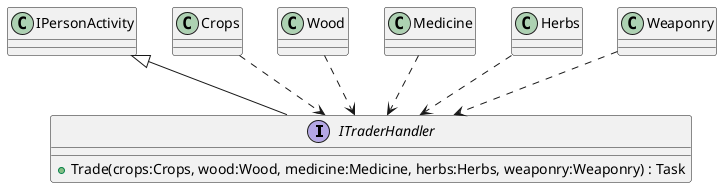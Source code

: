 @startuml
interface ITraderHandler {
    + Trade(crops:Crops, wood:Wood, medicine:Medicine, herbs:Herbs, weaponry:Weaponry) : Task
}
IPersonActivity <|-- ITraderHandler
Crops ..> ITraderHandler
Wood ..> ITraderHandler
Medicine ..> ITraderHandler
Herbs ..> ITraderHandler
Weaponry ..> ITraderHandler
@enduml
